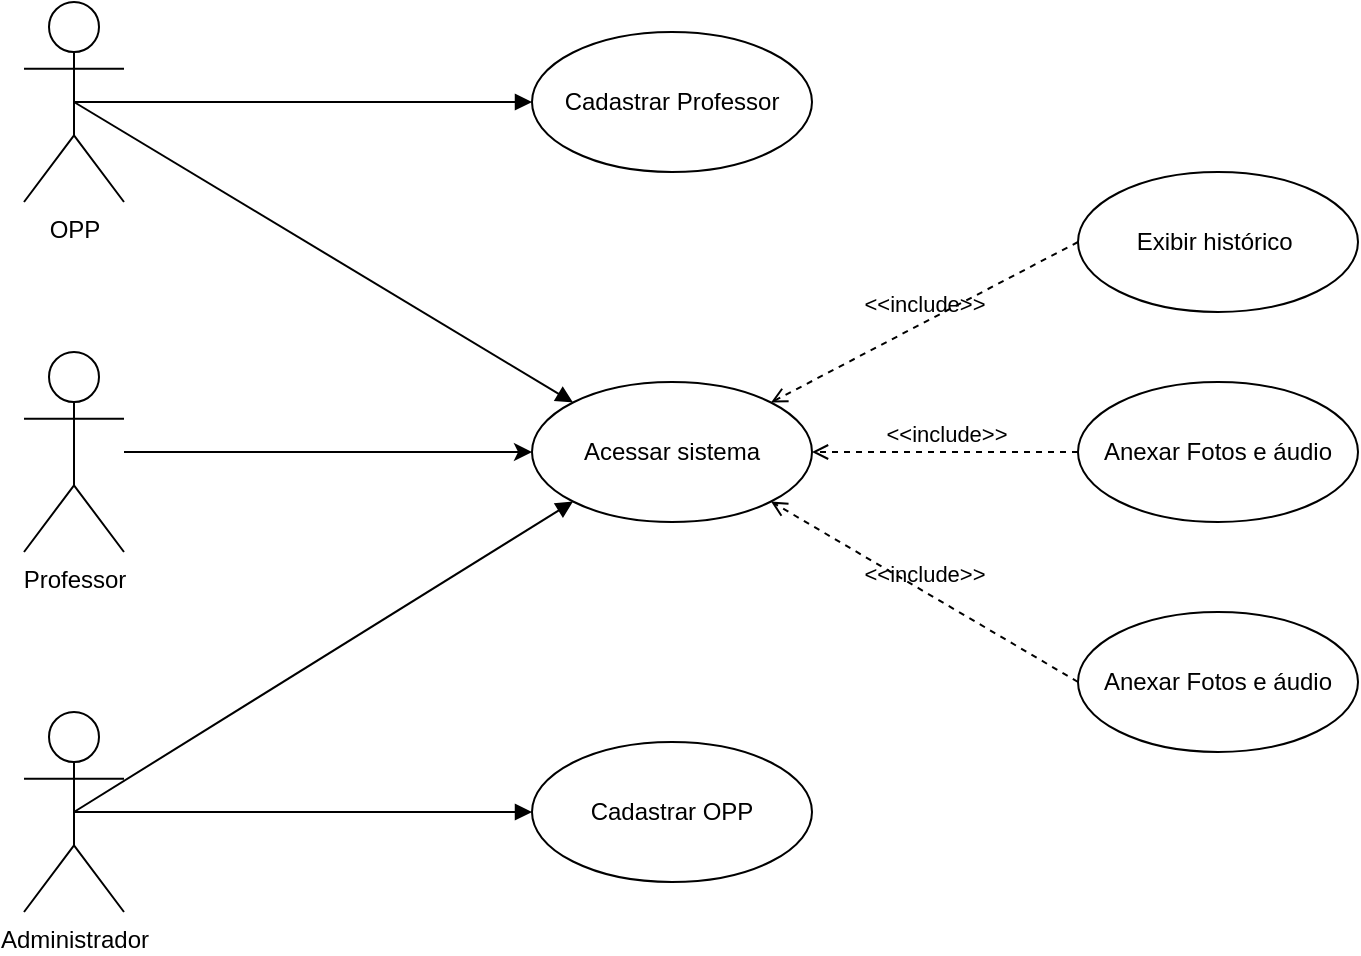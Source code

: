 <mxfile version="24.7.17">
  <diagram name="Página-1" id="TKXsxlufz-NA7zrq-u9S">
    <mxGraphModel dx="628" dy="779" grid="1" gridSize="10" guides="1" tooltips="1" connect="1" arrows="1" fold="1" page="1" pageScale="1" pageWidth="827" pageHeight="1169" math="0" shadow="0">
      <root>
        <mxCell id="0" />
        <mxCell id="1" parent="0" />
        <mxCell id="duGPdIxFxINyKWIOOaCD-2" value="OPP&lt;div&gt;&lt;br&gt;&lt;/div&gt;" style="shape=umlActor;verticalLabelPosition=bottom;verticalAlign=top;html=1;" vertex="1" parent="1">
          <mxGeometry x="160" y="65" width="50" height="100" as="geometry" />
        </mxCell>
        <mxCell id="duGPdIxFxINyKWIOOaCD-13" style="edgeStyle=orthogonalEdgeStyle;rounded=0;orthogonalLoop=1;jettySize=auto;html=1;entryX=0;entryY=0.5;entryDx=0;entryDy=0;" edge="1" parent="1" source="duGPdIxFxINyKWIOOaCD-3" target="duGPdIxFxINyKWIOOaCD-12">
          <mxGeometry relative="1" as="geometry" />
        </mxCell>
        <mxCell id="duGPdIxFxINyKWIOOaCD-3" value="Professor" style="shape=umlActor;verticalLabelPosition=bottom;verticalAlign=top;html=1;" vertex="1" parent="1">
          <mxGeometry x="160" y="240" width="50" height="100" as="geometry" />
        </mxCell>
        <mxCell id="duGPdIxFxINyKWIOOaCD-12" value="Acessar sistema" style="ellipse;whiteSpace=wrap;html=1;" vertex="1" parent="1">
          <mxGeometry x="414" y="255" width="140" height="70" as="geometry" />
        </mxCell>
        <mxCell id="duGPdIxFxINyKWIOOaCD-15" value="" style="html=1;verticalAlign=bottom;endArrow=block;curved=0;rounded=0;exitX=0.5;exitY=0.5;exitDx=0;exitDy=0;exitPerimeter=0;entryX=0;entryY=0;entryDx=0;entryDy=0;" edge="1" parent="1" source="duGPdIxFxINyKWIOOaCD-2" target="duGPdIxFxINyKWIOOaCD-12">
          <mxGeometry width="80" relative="1" as="geometry">
            <mxPoint x="340" y="230" as="sourcePoint" />
            <mxPoint x="420" y="230" as="targetPoint" />
          </mxGeometry>
        </mxCell>
        <mxCell id="duGPdIxFxINyKWIOOaCD-16" value="Administrador" style="shape=umlActor;verticalLabelPosition=bottom;verticalAlign=top;html=1;" vertex="1" parent="1">
          <mxGeometry x="160" y="420" width="50" height="100" as="geometry" />
        </mxCell>
        <mxCell id="duGPdIxFxINyKWIOOaCD-17" value="" style="html=1;verticalAlign=bottom;endArrow=block;curved=0;rounded=0;exitX=0.5;exitY=0.5;exitDx=0;exitDy=0;exitPerimeter=0;entryX=0;entryY=1;entryDx=0;entryDy=0;" edge="1" parent="1" source="duGPdIxFxINyKWIOOaCD-16" target="duGPdIxFxINyKWIOOaCD-12">
          <mxGeometry width="80" relative="1" as="geometry">
            <mxPoint x="195" y="125" as="sourcePoint" />
            <mxPoint x="445" y="275" as="targetPoint" />
          </mxGeometry>
        </mxCell>
        <mxCell id="duGPdIxFxINyKWIOOaCD-18" value="Cadastrar OPP" style="ellipse;whiteSpace=wrap;html=1;" vertex="1" parent="1">
          <mxGeometry x="414" y="435" width="140" height="70" as="geometry" />
        </mxCell>
        <mxCell id="duGPdIxFxINyKWIOOaCD-19" value="" style="html=1;verticalAlign=bottom;endArrow=block;curved=0;rounded=0;entryX=0;entryY=0.5;entryDx=0;entryDy=0;exitX=0.5;exitY=0.5;exitDx=0;exitDy=0;exitPerimeter=0;" edge="1" parent="1" source="duGPdIxFxINyKWIOOaCD-16" target="duGPdIxFxINyKWIOOaCD-18">
          <mxGeometry width="80" relative="1" as="geometry">
            <mxPoint x="190" y="470" as="sourcePoint" />
            <mxPoint x="445" y="325" as="targetPoint" />
          </mxGeometry>
        </mxCell>
        <mxCell id="duGPdIxFxINyKWIOOaCD-20" value="Cadastrar Professor" style="ellipse;whiteSpace=wrap;html=1;" vertex="1" parent="1">
          <mxGeometry x="414" y="80" width="140" height="70" as="geometry" />
        </mxCell>
        <mxCell id="duGPdIxFxINyKWIOOaCD-21" value="" style="html=1;verticalAlign=bottom;endArrow=block;curved=0;rounded=0;exitX=0.5;exitY=0.5;exitDx=0;exitDy=0;exitPerimeter=0;entryX=0;entryY=0.5;entryDx=0;entryDy=0;" edge="1" parent="1" source="duGPdIxFxINyKWIOOaCD-2" target="duGPdIxFxINyKWIOOaCD-20">
          <mxGeometry width="80" relative="1" as="geometry">
            <mxPoint x="195" y="125" as="sourcePoint" />
            <mxPoint x="445" y="275" as="targetPoint" />
          </mxGeometry>
        </mxCell>
        <mxCell id="duGPdIxFxINyKWIOOaCD-22" value="Anexar Fotos e áudio" style="ellipse;whiteSpace=wrap;html=1;" vertex="1" parent="1">
          <mxGeometry x="687" y="255" width="140" height="70" as="geometry" />
        </mxCell>
        <mxCell id="duGPdIxFxINyKWIOOaCD-23" value="&amp;lt;&amp;lt;include&amp;gt;&amp;gt;" style="html=1;verticalAlign=bottom;labelBackgroundColor=none;endArrow=open;endFill=0;dashed=1;rounded=0;exitX=0;exitY=0.5;exitDx=0;exitDy=0;entryX=1;entryY=0.5;entryDx=0;entryDy=0;" edge="1" parent="1" source="duGPdIxFxINyKWIOOaCD-22" target="duGPdIxFxINyKWIOOaCD-12">
          <mxGeometry width="160" relative="1" as="geometry">
            <mxPoint x="620" y="450" as="sourcePoint" />
            <mxPoint x="780" y="450" as="targetPoint" />
          </mxGeometry>
        </mxCell>
        <mxCell id="duGPdIxFxINyKWIOOaCD-24" value="Exibir histórico&amp;nbsp;" style="ellipse;whiteSpace=wrap;html=1;" vertex="1" parent="1">
          <mxGeometry x="687" y="150" width="140" height="70" as="geometry" />
        </mxCell>
        <mxCell id="duGPdIxFxINyKWIOOaCD-25" value="&amp;lt;&amp;lt;include&amp;gt;&amp;gt;" style="html=1;verticalAlign=bottom;labelBackgroundColor=none;endArrow=open;endFill=0;dashed=1;rounded=0;exitX=0;exitY=0.5;exitDx=0;exitDy=0;entryX=1;entryY=0;entryDx=0;entryDy=0;" edge="1" parent="1" source="duGPdIxFxINyKWIOOaCD-24" target="duGPdIxFxINyKWIOOaCD-12">
          <mxGeometry width="160" relative="1" as="geometry">
            <mxPoint x="697" y="300" as="sourcePoint" />
            <mxPoint x="564" y="300" as="targetPoint" />
          </mxGeometry>
        </mxCell>
        <mxCell id="duGPdIxFxINyKWIOOaCD-26" value="&amp;lt;&amp;lt;include&amp;gt;&amp;gt;" style="html=1;verticalAlign=bottom;labelBackgroundColor=none;endArrow=open;endFill=0;dashed=1;rounded=0;entryX=1;entryY=1;entryDx=0;entryDy=0;exitX=0;exitY=0.5;exitDx=0;exitDy=0;" edge="1" parent="1" source="duGPdIxFxINyKWIOOaCD-27" target="duGPdIxFxINyKWIOOaCD-12">
          <mxGeometry width="160" relative="1" as="geometry">
            <mxPoint x="660" y="360" as="sourcePoint" />
            <mxPoint x="574" y="310" as="targetPoint" />
          </mxGeometry>
        </mxCell>
        <mxCell id="duGPdIxFxINyKWIOOaCD-27" value="Anexar Fotos e áudio" style="ellipse;whiteSpace=wrap;html=1;" vertex="1" parent="1">
          <mxGeometry x="687" y="370" width="140" height="70" as="geometry" />
        </mxCell>
      </root>
    </mxGraphModel>
  </diagram>
</mxfile>

